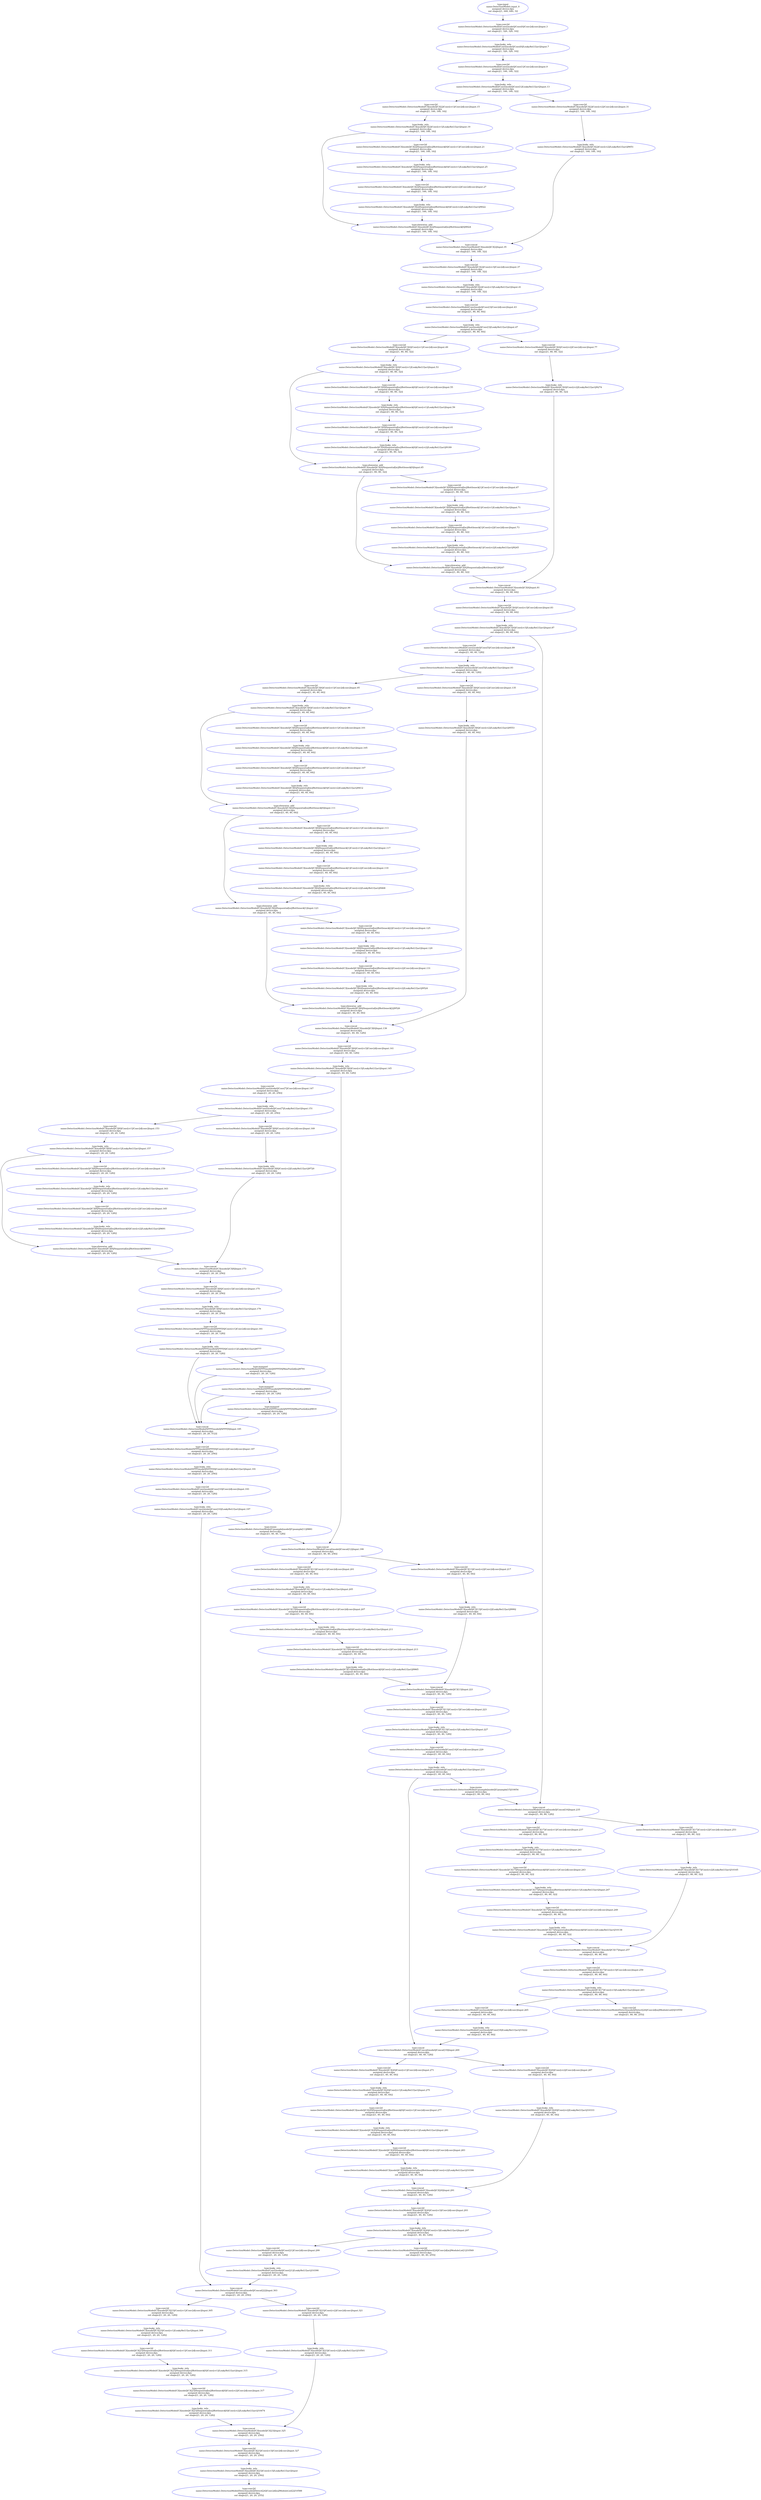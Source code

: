 digraph DetectionModel {
	input_0 [label="type:input
name:DetectionModel::input_0
assigned device:dpu
out shape:[(1, 640, 640, 3)]" color=blue]
	"DetectionModel/Conv[model]/Conv[0]/Conv2d[conv]/input.3" [label="type:conv2d
name:DetectionModel::DetectionModel/Conv[model]/Conv[0]/Conv2d[conv]/input.3
assigned device:dpu
out shape:[(1, 320, 320, 16)]" color=blue]
	"DetectionModel/Conv[model]/Conv[0]/LeakyReLU[act]/input.7" [label="type:leaky_relu
name:DetectionModel::DetectionModel/Conv[model]/Conv[0]/LeakyReLU[act]/input.7
assigned device:dpu
out shape:[(1, 320, 320, 16)]" color=blue]
	"DetectionModel/Conv[model]/Conv[1]/Conv2d[conv]/input.9" [label="type:conv2d
name:DetectionModel::DetectionModel/Conv[model]/Conv[1]/Conv2d[conv]/input.9
assigned device:dpu
out shape:[(1, 160, 160, 32)]" color=blue]
	"DetectionModel/Conv[model]/Conv[1]/LeakyReLU[act]/input.13" [label="type:leaky_relu
name:DetectionModel::DetectionModel/Conv[model]/Conv[1]/LeakyReLU[act]/input.13
assigned device:dpu
out shape:[(1, 160, 160, 32)]" color=blue]
	"DetectionModel/C3[model]/C3[2]/Conv[cv1]/Conv2d[conv]/input.15" [label="type:conv2d
name:DetectionModel::DetectionModel/C3[model]/C3[2]/Conv[cv1]/Conv2d[conv]/input.15
assigned device:dpu
out shape:[(1, 160, 160, 16)]" color=blue]
	"DetectionModel/C3[model]/C3[2]/Conv[cv1]/LeakyReLU[act]/input.19" [label="type:leaky_relu
name:DetectionModel::DetectionModel/C3[model]/C3[2]/Conv[cv1]/LeakyReLU[act]/input.19
assigned device:dpu
out shape:[(1, 160, 160, 16)]" color=blue]
	"DetectionModel/C3[model]/C3[2]/Sequential[m]/Bottleneck[0]/Conv[cv1]/Conv2d[conv]/input.21" [label="type:conv2d
name:DetectionModel::DetectionModel/C3[model]/C3[2]/Sequential[m]/Bottleneck[0]/Conv[cv1]/Conv2d[conv]/input.21
assigned device:dpu
out shape:[(1, 160, 160, 16)]" color=blue]
	"DetectionModel/C3[model]/C3[2]/Sequential[m]/Bottleneck[0]/Conv[cv1]/LeakyReLU[act]/input.25" [label="type:leaky_relu
name:DetectionModel::DetectionModel/C3[model]/C3[2]/Sequential[m]/Bottleneck[0]/Conv[cv1]/LeakyReLU[act]/input.25
assigned device:dpu
out shape:[(1, 160, 160, 16)]" color=blue]
	"DetectionModel/C3[model]/C3[2]/Sequential[m]/Bottleneck[0]/Conv[cv2]/Conv2d[conv]/input.27" [label="type:conv2d
name:DetectionModel::DetectionModel/C3[model]/C3[2]/Sequential[m]/Bottleneck[0]/Conv[cv2]/Conv2d[conv]/input.27
assigned device:dpu
out shape:[(1, 160, 160, 16)]" color=blue]
	"DetectionModel/C3[model]/C3[2]/Sequential[m]/Bottleneck[0]/Conv[cv2]/LeakyReLU[act]/9022" [label="type:leaky_relu
name:DetectionModel::DetectionModel/C3[model]/C3[2]/Sequential[m]/Bottleneck[0]/Conv[cv2]/LeakyReLU[act]/9022
assigned device:dpu
out shape:[(1, 160, 160, 16)]" color=blue]
	"DetectionModel/C3[model]/C3[2]/Sequential[m]/Bottleneck[0]/9024" [label="type:elemwise_add
name:DetectionModel::DetectionModel/C3[model]/C3[2]/Sequential[m]/Bottleneck[0]/9024
assigned device:dpu
out shape:[(1, 160, 160, 16)]" color=blue]
	"DetectionModel/C3[model]/C3[2]/Conv[cv2]/Conv2d[conv]/input.31" [label="type:conv2d
name:DetectionModel::DetectionModel/C3[model]/C3[2]/Conv[cv2]/Conv2d[conv]/input.31
assigned device:dpu
out shape:[(1, 160, 160, 16)]" color=blue]
	"DetectionModel/C3[model]/C3[2]/Conv[cv2]/LeakyReLU[act]/9051" [label="type:leaky_relu
name:DetectionModel::DetectionModel/C3[model]/C3[2]/Conv[cv2]/LeakyReLU[act]/9051
assigned device:dpu
out shape:[(1, 160, 160, 16)]" color=blue]
	"DetectionModel/C3[model]/C3[2]/input.35" [label="type:concat
name:DetectionModel::DetectionModel/C3[model]/C3[2]/input.35
assigned device:dpu
out shape:[(1, 160, 160, 32)]" color=blue]
	"DetectionModel/C3[model]/C3[2]/Conv[cv3]/Conv2d[conv]/input.37" [label="type:conv2d
name:DetectionModel::DetectionModel/C3[model]/C3[2]/Conv[cv3]/Conv2d[conv]/input.37
assigned device:dpu
out shape:[(1, 160, 160, 32)]" color=blue]
	"DetectionModel/C3[model]/C3[2]/Conv[cv3]/LeakyReLU[act]/input.41" [label="type:leaky_relu
name:DetectionModel::DetectionModel/C3[model]/C3[2]/Conv[cv3]/LeakyReLU[act]/input.41
assigned device:dpu
out shape:[(1, 160, 160, 32)]" color=blue]
	"DetectionModel/Conv[model]/Conv[3]/Conv2d[conv]/input.43" [label="type:conv2d
name:DetectionModel::DetectionModel/Conv[model]/Conv[3]/Conv2d[conv]/input.43
assigned device:dpu
out shape:[(1, 80, 80, 64)]" color=blue]
	"DetectionModel/Conv[model]/Conv[3]/LeakyReLU[act]/input.47" [label="type:leaky_relu
name:DetectionModel::DetectionModel/Conv[model]/Conv[3]/LeakyReLU[act]/input.47
assigned device:dpu
out shape:[(1, 80, 80, 64)]" color=blue]
	"DetectionModel/C3[model]/C3[4]/Conv[cv1]/Conv2d[conv]/input.49" [label="type:conv2d
name:DetectionModel::DetectionModel/C3[model]/C3[4]/Conv[cv1]/Conv2d[conv]/input.49
assigned device:dpu
out shape:[(1, 80, 80, 32)]" color=blue]
	"DetectionModel/C3[model]/C3[4]/Conv[cv1]/LeakyReLU[act]/input.53" [label="type:leaky_relu
name:DetectionModel::DetectionModel/C3[model]/C3[4]/Conv[cv1]/LeakyReLU[act]/input.53
assigned device:dpu
out shape:[(1, 80, 80, 32)]" color=blue]
	"DetectionModel/C3[model]/C3[4]/Sequential[m]/Bottleneck[0]/Conv[cv1]/Conv2d[conv]/input.55" [label="type:conv2d
name:DetectionModel::DetectionModel/C3[model]/C3[4]/Sequential[m]/Bottleneck[0]/Conv[cv1]/Conv2d[conv]/input.55
assigned device:dpu
out shape:[(1, 80, 80, 32)]" color=blue]
	"DetectionModel/C3[model]/C3[4]/Sequential[m]/Bottleneck[0]/Conv[cv1]/LeakyReLU[act]/input.59" [label="type:leaky_relu
name:DetectionModel::DetectionModel/C3[model]/C3[4]/Sequential[m]/Bottleneck[0]/Conv[cv1]/LeakyReLU[act]/input.59
assigned device:dpu
out shape:[(1, 80, 80, 32)]" color=blue]
	"DetectionModel/C3[model]/C3[4]/Sequential[m]/Bottleneck[0]/Conv[cv2]/Conv2d[conv]/input.61" [label="type:conv2d
name:DetectionModel::DetectionModel/C3[model]/C3[4]/Sequential[m]/Bottleneck[0]/Conv[cv2]/Conv2d[conv]/input.61
assigned device:dpu
out shape:[(1, 80, 80, 32)]" color=blue]
	"DetectionModel/C3[model]/C3[4]/Sequential[m]/Bottleneck[0]/Conv[cv2]/LeakyReLU[act]/9189" [label="type:leaky_relu
name:DetectionModel::DetectionModel/C3[model]/C3[4]/Sequential[m]/Bottleneck[0]/Conv[cv2]/LeakyReLU[act]/9189
assigned device:dpu
out shape:[(1, 80, 80, 32)]" color=blue]
	"DetectionModel/C3[model]/C3[4]/Sequential[m]/Bottleneck[0]/input.65" [label="type:elemwise_add
name:DetectionModel::DetectionModel/C3[model]/C3[4]/Sequential[m]/Bottleneck[0]/input.65
assigned device:dpu
out shape:[(1, 80, 80, 32)]" color=blue]
	"DetectionModel/C3[model]/C3[4]/Sequential[m]/Bottleneck[1]/Conv[cv1]/Conv2d[conv]/input.67" [label="type:conv2d
name:DetectionModel::DetectionModel/C3[model]/C3[4]/Sequential[m]/Bottleneck[1]/Conv[cv1]/Conv2d[conv]/input.67
assigned device:dpu
out shape:[(1, 80, 80, 32)]" color=blue]
	"DetectionModel/C3[model]/C3[4]/Sequential[m]/Bottleneck[1]/Conv[cv1]/LeakyReLU[act]/input.71" [label="type:leaky_relu
name:DetectionModel::DetectionModel/C3[model]/C3[4]/Sequential[m]/Bottleneck[1]/Conv[cv1]/LeakyReLU[act]/input.71
assigned device:dpu
out shape:[(1, 80, 80, 32)]" color=blue]
	"DetectionModel/C3[model]/C3[4]/Sequential[m]/Bottleneck[1]/Conv[cv2]/Conv2d[conv]/input.73" [label="type:conv2d
name:DetectionModel::DetectionModel/C3[model]/C3[4]/Sequential[m]/Bottleneck[1]/Conv[cv2]/Conv2d[conv]/input.73
assigned device:dpu
out shape:[(1, 80, 80, 32)]" color=blue]
	"DetectionModel/C3[model]/C3[4]/Sequential[m]/Bottleneck[1]/Conv[cv2]/LeakyReLU[act]/9245" [label="type:leaky_relu
name:DetectionModel::DetectionModel/C3[model]/C3[4]/Sequential[m]/Bottleneck[1]/Conv[cv2]/LeakyReLU[act]/9245
assigned device:dpu
out shape:[(1, 80, 80, 32)]" color=blue]
	"DetectionModel/C3[model]/C3[4]/Sequential[m]/Bottleneck[1]/9247" [label="type:elemwise_add
name:DetectionModel::DetectionModel/C3[model]/C3[4]/Sequential[m]/Bottleneck[1]/9247
assigned device:dpu
out shape:[(1, 80, 80, 32)]" color=blue]
	"DetectionModel/C3[model]/C3[4]/Conv[cv2]/Conv2d[conv]/input.77" [label="type:conv2d
name:DetectionModel::DetectionModel/C3[model]/C3[4]/Conv[cv2]/Conv2d[conv]/input.77
assigned device:dpu
out shape:[(1, 80, 80, 32)]" color=blue]
	"DetectionModel/C3[model]/C3[4]/Conv[cv2]/LeakyReLU[act]/9274" [label="type:leaky_relu
name:DetectionModel::DetectionModel/C3[model]/C3[4]/Conv[cv2]/LeakyReLU[act]/9274
assigned device:dpu
out shape:[(1, 80, 80, 32)]" color=blue]
	"DetectionModel/C3[model]/C3[4]/input.81" [label="type:concat
name:DetectionModel::DetectionModel/C3[model]/C3[4]/input.81
assigned device:dpu
out shape:[(1, 80, 80, 64)]" color=blue]
	"DetectionModel/C3[model]/C3[4]/Conv[cv3]/Conv2d[conv]/input.83" [label="type:conv2d
name:DetectionModel::DetectionModel/C3[model]/C3[4]/Conv[cv3]/Conv2d[conv]/input.83
assigned device:dpu
out shape:[(1, 80, 80, 64)]" color=blue]
	"DetectionModel/C3[model]/C3[4]/Conv[cv3]/LeakyReLU[act]/input.87" [label="type:leaky_relu
name:DetectionModel::DetectionModel/C3[model]/C3[4]/Conv[cv3]/LeakyReLU[act]/input.87
assigned device:dpu
out shape:[(1, 80, 80, 64)]" color=blue]
	"DetectionModel/Conv[model]/Conv[5]/Conv2d[conv]/input.89" [label="type:conv2d
name:DetectionModel::DetectionModel/Conv[model]/Conv[5]/Conv2d[conv]/input.89
assigned device:dpu
out shape:[(1, 40, 40, 128)]" color=blue]
	"DetectionModel/Conv[model]/Conv[5]/LeakyReLU[act]/input.93" [label="type:leaky_relu
name:DetectionModel::DetectionModel/Conv[model]/Conv[5]/LeakyReLU[act]/input.93
assigned device:dpu
out shape:[(1, 40, 40, 128)]" color=blue]
	"DetectionModel/C3[model]/C3[6]/Conv[cv1]/Conv2d[conv]/input.95" [label="type:conv2d
name:DetectionModel::DetectionModel/C3[model]/C3[6]/Conv[cv1]/Conv2d[conv]/input.95
assigned device:dpu
out shape:[(1, 40, 40, 64)]" color=blue]
	"DetectionModel/C3[model]/C3[6]/Conv[cv1]/LeakyReLU[act]/input.99" [label="type:leaky_relu
name:DetectionModel::DetectionModel/C3[model]/C3[6]/Conv[cv1]/LeakyReLU[act]/input.99
assigned device:dpu
out shape:[(1, 40, 40, 64)]" color=blue]
	"DetectionModel/C3[model]/C3[6]/Sequential[m]/Bottleneck[0]/Conv[cv1]/Conv2d[conv]/input.101" [label="type:conv2d
name:DetectionModel::DetectionModel/C3[model]/C3[6]/Sequential[m]/Bottleneck[0]/Conv[cv1]/Conv2d[conv]/input.101
assigned device:dpu
out shape:[(1, 40, 40, 64)]" color=blue]
	"DetectionModel/C3[model]/C3[6]/Sequential[m]/Bottleneck[0]/Conv[cv1]/LeakyReLU[act]/input.105" [label="type:leaky_relu
name:DetectionModel::DetectionModel/C3[model]/C3[6]/Sequential[m]/Bottleneck[0]/Conv[cv1]/LeakyReLU[act]/input.105
assigned device:dpu
out shape:[(1, 40, 40, 64)]" color=blue]
	"DetectionModel/C3[model]/C3[6]/Sequential[m]/Bottleneck[0]/Conv[cv2]/Conv2d[conv]/input.107" [label="type:conv2d
name:DetectionModel::DetectionModel/C3[model]/C3[6]/Sequential[m]/Bottleneck[0]/Conv[cv2]/Conv2d[conv]/input.107
assigned device:dpu
out shape:[(1, 40, 40, 64)]" color=blue]
	"DetectionModel/C3[model]/C3[6]/Sequential[m]/Bottleneck[0]/Conv[cv2]/LeakyReLU[act]/9412" [label="type:leaky_relu
name:DetectionModel::DetectionModel/C3[model]/C3[6]/Sequential[m]/Bottleneck[0]/Conv[cv2]/LeakyReLU[act]/9412
assigned device:dpu
out shape:[(1, 40, 40, 64)]" color=blue]
	"DetectionModel/C3[model]/C3[6]/Sequential[m]/Bottleneck[0]/input.111" [label="type:elemwise_add
name:DetectionModel::DetectionModel/C3[model]/C3[6]/Sequential[m]/Bottleneck[0]/input.111
assigned device:dpu
out shape:[(1, 40, 40, 64)]" color=blue]
	"DetectionModel/C3[model]/C3[6]/Sequential[m]/Bottleneck[1]/Conv[cv1]/Conv2d[conv]/input.113" [label="type:conv2d
name:DetectionModel::DetectionModel/C3[model]/C3[6]/Sequential[m]/Bottleneck[1]/Conv[cv1]/Conv2d[conv]/input.113
assigned device:dpu
out shape:[(1, 40, 40, 64)]" color=blue]
	"DetectionModel/C3[model]/C3[6]/Sequential[m]/Bottleneck[1]/Conv[cv1]/LeakyReLU[act]/input.117" [label="type:leaky_relu
name:DetectionModel::DetectionModel/C3[model]/C3[6]/Sequential[m]/Bottleneck[1]/Conv[cv1]/LeakyReLU[act]/input.117
assigned device:dpu
out shape:[(1, 40, 40, 64)]" color=blue]
	"DetectionModel/C3[model]/C3[6]/Sequential[m]/Bottleneck[1]/Conv[cv2]/Conv2d[conv]/input.119" [label="type:conv2d
name:DetectionModel::DetectionModel/C3[model]/C3[6]/Sequential[m]/Bottleneck[1]/Conv[cv2]/Conv2d[conv]/input.119
assigned device:dpu
out shape:[(1, 40, 40, 64)]" color=blue]
	"DetectionModel/C3[model]/C3[6]/Sequential[m]/Bottleneck[1]/Conv[cv2]/LeakyReLU[act]/9468" [label="type:leaky_relu
name:DetectionModel::DetectionModel/C3[model]/C3[6]/Sequential[m]/Bottleneck[1]/Conv[cv2]/LeakyReLU[act]/9468
assigned device:dpu
out shape:[(1, 40, 40, 64)]" color=blue]
	"DetectionModel/C3[model]/C3[6]/Sequential[m]/Bottleneck[1]/input.123" [label="type:elemwise_add
name:DetectionModel::DetectionModel/C3[model]/C3[6]/Sequential[m]/Bottleneck[1]/input.123
assigned device:dpu
out shape:[(1, 40, 40, 64)]" color=blue]
	"DetectionModel/C3[model]/C3[6]/Sequential[m]/Bottleneck[2]/Conv[cv1]/Conv2d[conv]/input.125" [label="type:conv2d
name:DetectionModel::DetectionModel/C3[model]/C3[6]/Sequential[m]/Bottleneck[2]/Conv[cv1]/Conv2d[conv]/input.125
assigned device:dpu
out shape:[(1, 40, 40, 64)]" color=blue]
	"DetectionModel/C3[model]/C3[6]/Sequential[m]/Bottleneck[2]/Conv[cv1]/LeakyReLU[act]/input.129" [label="type:leaky_relu
name:DetectionModel::DetectionModel/C3[model]/C3[6]/Sequential[m]/Bottleneck[2]/Conv[cv1]/LeakyReLU[act]/input.129
assigned device:dpu
out shape:[(1, 40, 40, 64)]" color=blue]
	"DetectionModel/C3[model]/C3[6]/Sequential[m]/Bottleneck[2]/Conv[cv2]/Conv2d[conv]/input.131" [label="type:conv2d
name:DetectionModel::DetectionModel/C3[model]/C3[6]/Sequential[m]/Bottleneck[2]/Conv[cv2]/Conv2d[conv]/input.131
assigned device:dpu
out shape:[(1, 40, 40, 64)]" color=blue]
	"DetectionModel/C3[model]/C3[6]/Sequential[m]/Bottleneck[2]/Conv[cv2]/LeakyReLU[act]/9524" [label="type:leaky_relu
name:DetectionModel::DetectionModel/C3[model]/C3[6]/Sequential[m]/Bottleneck[2]/Conv[cv2]/LeakyReLU[act]/9524
assigned device:dpu
out shape:[(1, 40, 40, 64)]" color=blue]
	"DetectionModel/C3[model]/C3[6]/Sequential[m]/Bottleneck[2]/9526" [label="type:elemwise_add
name:DetectionModel::DetectionModel/C3[model]/C3[6]/Sequential[m]/Bottleneck[2]/9526
assigned device:dpu
out shape:[(1, 40, 40, 64)]" color=blue]
	"DetectionModel/C3[model]/C3[6]/Conv[cv2]/Conv2d[conv]/input.135" [label="type:conv2d
name:DetectionModel::DetectionModel/C3[model]/C3[6]/Conv[cv2]/Conv2d[conv]/input.135
assigned device:dpu
out shape:[(1, 40, 40, 64)]" color=blue]
	"DetectionModel/C3[model]/C3[6]/Conv[cv2]/LeakyReLU[act]/9553" [label="type:leaky_relu
name:DetectionModel::DetectionModel/C3[model]/C3[6]/Conv[cv2]/LeakyReLU[act]/9553
assigned device:dpu
out shape:[(1, 40, 40, 64)]" color=blue]
	"DetectionModel/C3[model]/C3[6]/input.139" [label="type:concat
name:DetectionModel::DetectionModel/C3[model]/C3[6]/input.139
assigned device:dpu
out shape:[(1, 40, 40, 128)]" color=blue]
	"DetectionModel/C3[model]/C3[6]/Conv[cv3]/Conv2d[conv]/input.141" [label="type:conv2d
name:DetectionModel::DetectionModel/C3[model]/C3[6]/Conv[cv3]/Conv2d[conv]/input.141
assigned device:dpu
out shape:[(1, 40, 40, 128)]" color=blue]
	"DetectionModel/C3[model]/C3[6]/Conv[cv3]/LeakyReLU[act]/input.145" [label="type:leaky_relu
name:DetectionModel::DetectionModel/C3[model]/C3[6]/Conv[cv3]/LeakyReLU[act]/input.145
assigned device:dpu
out shape:[(1, 40, 40, 128)]" color=blue]
	"DetectionModel/Conv[model]/Conv[7]/Conv2d[conv]/input.147" [label="type:conv2d
name:DetectionModel::DetectionModel/Conv[model]/Conv[7]/Conv2d[conv]/input.147
assigned device:dpu
out shape:[(1, 20, 20, 256)]" color=blue]
	"DetectionModel/Conv[model]/Conv[7]/LeakyReLU[act]/input.151" [label="type:leaky_relu
name:DetectionModel::DetectionModel/Conv[model]/Conv[7]/LeakyReLU[act]/input.151
assigned device:dpu
out shape:[(1, 20, 20, 256)]" color=blue]
	"DetectionModel/C3[model]/C3[8]/Conv[cv1]/Conv2d[conv]/input.153" [label="type:conv2d
name:DetectionModel::DetectionModel/C3[model]/C3[8]/Conv[cv1]/Conv2d[conv]/input.153
assigned device:dpu
out shape:[(1, 20, 20, 128)]" color=blue]
	"DetectionModel/C3[model]/C3[8]/Conv[cv1]/LeakyReLU[act]/input.157" [label="type:leaky_relu
name:DetectionModel::DetectionModel/C3[model]/C3[8]/Conv[cv1]/LeakyReLU[act]/input.157
assigned device:dpu
out shape:[(1, 20, 20, 128)]" color=blue]
	"DetectionModel/C3[model]/C3[8]/Sequential[m]/Bottleneck[0]/Conv[cv1]/Conv2d[conv]/input.159" [label="type:conv2d
name:DetectionModel::DetectionModel/C3[model]/C3[8]/Sequential[m]/Bottleneck[0]/Conv[cv1]/Conv2d[conv]/input.159
assigned device:dpu
out shape:[(1, 20, 20, 128)]" color=blue]
	"DetectionModel/C3[model]/C3[8]/Sequential[m]/Bottleneck[0]/Conv[cv1]/LeakyReLU[act]/input.163" [label="type:leaky_relu
name:DetectionModel::DetectionModel/C3[model]/C3[8]/Sequential[m]/Bottleneck[0]/Conv[cv1]/LeakyReLU[act]/input.163
assigned device:dpu
out shape:[(1, 20, 20, 128)]" color=blue]
	"DetectionModel/C3[model]/C3[8]/Sequential[m]/Bottleneck[0]/Conv[cv2]/Conv2d[conv]/input.165" [label="type:conv2d
name:DetectionModel::DetectionModel/C3[model]/C3[8]/Sequential[m]/Bottleneck[0]/Conv[cv2]/Conv2d[conv]/input.165
assigned device:dpu
out shape:[(1, 20, 20, 128)]" color=blue]
	"DetectionModel/C3[model]/C3[8]/Sequential[m]/Bottleneck[0]/Conv[cv2]/LeakyReLU[act]/9691" [label="type:leaky_relu
name:DetectionModel::DetectionModel/C3[model]/C3[8]/Sequential[m]/Bottleneck[0]/Conv[cv2]/LeakyReLU[act]/9691
assigned device:dpu
out shape:[(1, 20, 20, 128)]" color=blue]
	"DetectionModel/C3[model]/C3[8]/Sequential[m]/Bottleneck[0]/9693" [label="type:elemwise_add
name:DetectionModel::DetectionModel/C3[model]/C3[8]/Sequential[m]/Bottleneck[0]/9693
assigned device:dpu
out shape:[(1, 20, 20, 128)]" color=blue]
	"DetectionModel/C3[model]/C3[8]/Conv[cv2]/Conv2d[conv]/input.169" [label="type:conv2d
name:DetectionModel::DetectionModel/C3[model]/C3[8]/Conv[cv2]/Conv2d[conv]/input.169
assigned device:dpu
out shape:[(1, 20, 20, 128)]" color=blue]
	"DetectionModel/C3[model]/C3[8]/Conv[cv2]/LeakyReLU[act]/9720" [label="type:leaky_relu
name:DetectionModel::DetectionModel/C3[model]/C3[8]/Conv[cv2]/LeakyReLU[act]/9720
assigned device:dpu
out shape:[(1, 20, 20, 128)]" color=blue]
	"DetectionModel/C3[model]/C3[8]/input.173" [label="type:concat
name:DetectionModel::DetectionModel/C3[model]/C3[8]/input.173
assigned device:dpu
out shape:[(1, 20, 20, 256)]" color=blue]
	"DetectionModel/C3[model]/C3[8]/Conv[cv3]/Conv2d[conv]/input.175" [label="type:conv2d
name:DetectionModel::DetectionModel/C3[model]/C3[8]/Conv[cv3]/Conv2d[conv]/input.175
assigned device:dpu
out shape:[(1, 20, 20, 256)]" color=blue]
	"DetectionModel/C3[model]/C3[8]/Conv[cv3]/LeakyReLU[act]/input.179" [label="type:leaky_relu
name:DetectionModel::DetectionModel/C3[model]/C3[8]/Conv[cv3]/LeakyReLU[act]/input.179
assigned device:dpu
out shape:[(1, 20, 20, 256)]" color=blue]
	"DetectionModel/SPPF[model]/SPPF[9]/Conv[cv1]/Conv2d[conv]/input.181" [label="type:conv2d
name:DetectionModel::DetectionModel/SPPF[model]/SPPF[9]/Conv[cv1]/Conv2d[conv]/input.181
assigned device:dpu
out shape:[(1, 20, 20, 128)]" color=blue]
	"DetectionModel/SPPF[model]/SPPF[9]/Conv[cv1]/LeakyReLU[act]/9777" [label="type:leaky_relu
name:DetectionModel::DetectionModel/SPPF[model]/SPPF[9]/Conv[cv1]/LeakyReLU[act]/9777
assigned device:dpu
out shape:[(1, 20, 20, 128)]" color=blue]
	"DetectionModel/SPPF[model]/SPPF[9]/MaxPool2d[m]/9791" [label="type:maxpool
name:DetectionModel::DetectionModel/SPPF[model]/SPPF[9]/MaxPool2d[m]/9791
assigned device:dpu
out shape:[(1, 20, 20, 128)]" color=blue]
	"DetectionModel/SPPF[model]/SPPF[9]/MaxPool2d[m]/9805" [label="type:maxpool
name:DetectionModel::DetectionModel/SPPF[model]/SPPF[9]/MaxPool2d[m]/9805
assigned device:dpu
out shape:[(1, 20, 20, 128)]" color=blue]
	"DetectionModel/SPPF[model]/SPPF[9]/MaxPool2d[m]/9819" [label="type:maxpool
name:DetectionModel::DetectionModel/SPPF[model]/SPPF[9]/MaxPool2d[m]/9819
assigned device:dpu
out shape:[(1, 20, 20, 128)]" color=blue]
	"DetectionModel/SPPF[model]/SPPF[9]/input.185" [label="type:concat
name:DetectionModel::DetectionModel/SPPF[model]/SPPF[9]/input.185
assigned device:dpu
out shape:[(1, 20, 20, 512)]" color=blue]
	"DetectionModel/SPPF[model]/SPPF[9]/Conv[cv2]/Conv2d[conv]/input.187" [label="type:conv2d
name:DetectionModel::DetectionModel/SPPF[model]/SPPF[9]/Conv[cv2]/Conv2d[conv]/input.187
assigned device:dpu
out shape:[(1, 20, 20, 256)]" color=blue]
	"DetectionModel/SPPF[model]/SPPF[9]/Conv[cv2]/LeakyReLU[act]/input.191" [label="type:leaky_relu
name:DetectionModel::DetectionModel/SPPF[model]/SPPF[9]/Conv[cv2]/LeakyReLU[act]/input.191
assigned device:dpu
out shape:[(1, 20, 20, 256)]" color=blue]
	"DetectionModel/Conv[model]/Conv[10]/Conv2d[conv]/input.193" [label="type:conv2d
name:DetectionModel::DetectionModel/Conv[model]/Conv[10]/Conv2d[conv]/input.193
assigned device:dpu
out shape:[(1, 20, 20, 128)]" color=blue]
	"DetectionModel/Conv[model]/Conv[10]/LeakyReLU[act]/input.197" [label="type:leaky_relu
name:DetectionModel::DetectionModel/Conv[model]/Conv[10]/LeakyReLU[act]/input.197
assigned device:dpu
out shape:[(1, 20, 20, 128)]" color=blue]
	"DetectionModel/Upsample[model]/Upsample[11]/9881" [label="type:resize
name:DetectionModel::DetectionModel/Upsample[model]/Upsample[11]/9881
assigned device:dpu
out shape:[(1, 40, 40, 128)]" color=blue]
	"DetectionModel/Concat[model]/Concat[12]/input.199" [label="type:concat
name:DetectionModel::DetectionModel/Concat[model]/Concat[12]/input.199
assigned device:dpu
out shape:[(1, 40, 40, 256)]" color=blue]
	"DetectionModel/C3[model]/C3[13]/Conv[cv1]/Conv2d[conv]/input.201" [label="type:conv2d
name:DetectionModel::DetectionModel/C3[model]/C3[13]/Conv[cv1]/Conv2d[conv]/input.201
assigned device:dpu
out shape:[(1, 40, 40, 64)]" color=blue]
	"DetectionModel/C3[model]/C3[13]/Conv[cv1]/LeakyReLU[act]/input.205" [label="type:leaky_relu
name:DetectionModel::DetectionModel/C3[model]/C3[13]/Conv[cv1]/LeakyReLU[act]/input.205
assigned device:dpu
out shape:[(1, 40, 40, 64)]" color=blue]
	"DetectionModel/C3[model]/C3[13]/Sequential[m]/Bottleneck[0]/Conv[cv1]/Conv2d[conv]/input.207" [label="type:conv2d
name:DetectionModel::DetectionModel/C3[model]/C3[13]/Sequential[m]/Bottleneck[0]/Conv[cv1]/Conv2d[conv]/input.207
assigned device:dpu
out shape:[(1, 40, 40, 64)]" color=blue]
	"DetectionModel/C3[model]/C3[13]/Sequential[m]/Bottleneck[0]/Conv[cv1]/LeakyReLU[act]/input.211" [label="type:leaky_relu
name:DetectionModel::DetectionModel/C3[model]/C3[13]/Sequential[m]/Bottleneck[0]/Conv[cv1]/LeakyReLU[act]/input.211
assigned device:dpu
out shape:[(1, 40, 40, 64)]" color=blue]
	"DetectionModel/C3[model]/C3[13]/Sequential[m]/Bottleneck[0]/Conv[cv2]/Conv2d[conv]/input.213" [label="type:conv2d
name:DetectionModel::DetectionModel/C3[model]/C3[13]/Sequential[m]/Bottleneck[0]/Conv[cv2]/Conv2d[conv]/input.213
assigned device:dpu
out shape:[(1, 40, 40, 64)]" color=blue]
	"DetectionModel/C3[model]/C3[13]/Sequential[m]/Bottleneck[0]/Conv[cv2]/LeakyReLU[act]/9965" [label="type:leaky_relu
name:DetectionModel::DetectionModel/C3[model]/C3[13]/Sequential[m]/Bottleneck[0]/Conv[cv2]/LeakyReLU[act]/9965
assigned device:dpu
out shape:[(1, 40, 40, 64)]" color=blue]
	"DetectionModel/C3[model]/C3[13]/Conv[cv2]/Conv2d[conv]/input.217" [label="type:conv2d
name:DetectionModel::DetectionModel/C3[model]/C3[13]/Conv[cv2]/Conv2d[conv]/input.217
assigned device:dpu
out shape:[(1, 40, 40, 64)]" color=blue]
	"DetectionModel/C3[model]/C3[13]/Conv[cv2]/LeakyReLU[act]/9992" [label="type:leaky_relu
name:DetectionModel::DetectionModel/C3[model]/C3[13]/Conv[cv2]/LeakyReLU[act]/9992
assigned device:dpu
out shape:[(1, 40, 40, 64)]" color=blue]
	"DetectionModel/C3[model]/C3[13]/input.221" [label="type:concat
name:DetectionModel::DetectionModel/C3[model]/C3[13]/input.221
assigned device:dpu
out shape:[(1, 40, 40, 128)]" color=blue]
	"DetectionModel/C3[model]/C3[13]/Conv[cv3]/Conv2d[conv]/input.223" [label="type:conv2d
name:DetectionModel::DetectionModel/C3[model]/C3[13]/Conv[cv3]/Conv2d[conv]/input.223
assigned device:dpu
out shape:[(1, 40, 40, 128)]" color=blue]
	"DetectionModel/C3[model]/C3[13]/Conv[cv3]/LeakyReLU[act]/input.227" [label="type:leaky_relu
name:DetectionModel::DetectionModel/C3[model]/C3[13]/Conv[cv3]/LeakyReLU[act]/input.227
assigned device:dpu
out shape:[(1, 40, 40, 128)]" color=blue]
	"DetectionModel/Conv[model]/Conv[14]/Conv2d[conv]/input.229" [label="type:conv2d
name:DetectionModel::DetectionModel/Conv[model]/Conv[14]/Conv2d[conv]/input.229
assigned device:dpu
out shape:[(1, 40, 40, 64)]" color=blue]
	"DetectionModel/Conv[model]/Conv[14]/LeakyReLU[act]/input.233" [label="type:leaky_relu
name:DetectionModel::DetectionModel/Conv[model]/Conv[14]/LeakyReLU[act]/input.233
assigned device:dpu
out shape:[(1, 40, 40, 64)]" color=blue]
	"DetectionModel/Upsample[model]/Upsample[15]/10054" [label="type:resize
name:DetectionModel::DetectionModel/Upsample[model]/Upsample[15]/10054
assigned device:dpu
out shape:[(1, 80, 80, 64)]" color=blue]
	"DetectionModel/Concat[model]/Concat[16]/input.235" [label="type:concat
name:DetectionModel::DetectionModel/Concat[model]/Concat[16]/input.235
assigned device:dpu
out shape:[(1, 80, 80, 128)]" color=blue]
	"DetectionModel/C3[model]/C3[17]/Conv[cv1]/Conv2d[conv]/input.237" [label="type:conv2d
name:DetectionModel::DetectionModel/C3[model]/C3[17]/Conv[cv1]/Conv2d[conv]/input.237
assigned device:dpu
out shape:[(1, 80, 80, 32)]" color=blue]
	"DetectionModel/C3[model]/C3[17]/Conv[cv1]/LeakyReLU[act]/input.241" [label="type:leaky_relu
name:DetectionModel::DetectionModel/C3[model]/C3[17]/Conv[cv1]/LeakyReLU[act]/input.241
assigned device:dpu
out shape:[(1, 80, 80, 32)]" color=blue]
	"DetectionModel/C3[model]/C3[17]/Sequential[m]/Bottleneck[0]/Conv[cv1]/Conv2d[conv]/input.243" [label="type:conv2d
name:DetectionModel::DetectionModel/C3[model]/C3[17]/Sequential[m]/Bottleneck[0]/Conv[cv1]/Conv2d[conv]/input.243
assigned device:dpu
out shape:[(1, 80, 80, 32)]" color=blue]
	"DetectionModel/C3[model]/C3[17]/Sequential[m]/Bottleneck[0]/Conv[cv1]/LeakyReLU[act]/input.247" [label="type:leaky_relu
name:DetectionModel::DetectionModel/C3[model]/C3[17]/Sequential[m]/Bottleneck[0]/Conv[cv1]/LeakyReLU[act]/input.247
assigned device:dpu
out shape:[(1, 80, 80, 32)]" color=blue]
	"DetectionModel/C3[model]/C3[17]/Sequential[m]/Bottleneck[0]/Conv[cv2]/Conv2d[conv]/input.249" [label="type:conv2d
name:DetectionModel::DetectionModel/C3[model]/C3[17]/Sequential[m]/Bottleneck[0]/Conv[cv2]/Conv2d[conv]/input.249
assigned device:dpu
out shape:[(1, 80, 80, 32)]" color=blue]
	"DetectionModel/C3[model]/C3[17]/Sequential[m]/Bottleneck[0]/Conv[cv2]/LeakyReLU[act]/10138" [label="type:leaky_relu
name:DetectionModel::DetectionModel/C3[model]/C3[17]/Sequential[m]/Bottleneck[0]/Conv[cv2]/LeakyReLU[act]/10138
assigned device:dpu
out shape:[(1, 80, 80, 32)]" color=blue]
	"DetectionModel/C3[model]/C3[17]/Conv[cv2]/Conv2d[conv]/input.253" [label="type:conv2d
name:DetectionModel::DetectionModel/C3[model]/C3[17]/Conv[cv2]/Conv2d[conv]/input.253
assigned device:dpu
out shape:[(1, 80, 80, 32)]" color=blue]
	"DetectionModel/C3[model]/C3[17]/Conv[cv2]/LeakyReLU[act]/10165" [label="type:leaky_relu
name:DetectionModel::DetectionModel/C3[model]/C3[17]/Conv[cv2]/LeakyReLU[act]/10165
assigned device:dpu
out shape:[(1, 80, 80, 32)]" color=blue]
	"DetectionModel/C3[model]/C3[17]/input.257" [label="type:concat
name:DetectionModel::DetectionModel/C3[model]/C3[17]/input.257
assigned device:dpu
out shape:[(1, 80, 80, 64)]" color=blue]
	"DetectionModel/C3[model]/C3[17]/Conv[cv3]/Conv2d[conv]/input.259" [label="type:conv2d
name:DetectionModel::DetectionModel/C3[model]/C3[17]/Conv[cv3]/Conv2d[conv]/input.259
assigned device:dpu
out shape:[(1, 80, 80, 64)]" color=blue]
	"DetectionModel/C3[model]/C3[17]/Conv[cv3]/LeakyReLU[act]/input.263" [label="type:leaky_relu
name:DetectionModel::DetectionModel/C3[model]/C3[17]/Conv[cv3]/LeakyReLU[act]/input.263
assigned device:dpu
out shape:[(1, 80, 80, 64)]" color=blue]
	"DetectionModel/Conv[model]/Conv[18]/Conv2d[conv]/input.265" [label="type:conv2d
name:DetectionModel::DetectionModel/Conv[model]/Conv[18]/Conv2d[conv]/input.265
assigned device:dpu
out shape:[(1, 40, 40, 64)]" color=blue]
	"DetectionModel/Conv[model]/Conv[18]/LeakyReLU[act]/10222" [label="type:leaky_relu
name:DetectionModel::DetectionModel/Conv[model]/Conv[18]/LeakyReLU[act]/10222
assigned device:dpu
out shape:[(1, 40, 40, 64)]" color=blue]
	"DetectionModel/Concat[model]/Concat[19]/input.269" [label="type:concat
name:DetectionModel::DetectionModel/Concat[model]/Concat[19]/input.269
assigned device:dpu
out shape:[(1, 40, 40, 128)]" color=blue]
	"DetectionModel/C3[model]/C3[20]/Conv[cv1]/Conv2d[conv]/input.271" [label="type:conv2d
name:DetectionModel::DetectionModel/C3[model]/C3[20]/Conv[cv1]/Conv2d[conv]/input.271
assigned device:dpu
out shape:[(1, 40, 40, 64)]" color=blue]
	"DetectionModel/C3[model]/C3[20]/Conv[cv1]/LeakyReLU[act]/input.275" [label="type:leaky_relu
name:DetectionModel::DetectionModel/C3[model]/C3[20]/Conv[cv1]/LeakyReLU[act]/input.275
assigned device:dpu
out shape:[(1, 40, 40, 64)]" color=blue]
	"DetectionModel/C3[model]/C3[20]/Sequential[m]/Bottleneck[0]/Conv[cv1]/Conv2d[conv]/input.277" [label="type:conv2d
name:DetectionModel::DetectionModel/C3[model]/C3[20]/Sequential[m]/Bottleneck[0]/Conv[cv1]/Conv2d[conv]/input.277
assigned device:dpu
out shape:[(1, 40, 40, 64)]" color=blue]
	"DetectionModel/C3[model]/C3[20]/Sequential[m]/Bottleneck[0]/Conv[cv1]/LeakyReLU[act]/input.281" [label="type:leaky_relu
name:DetectionModel::DetectionModel/C3[model]/C3[20]/Sequential[m]/Bottleneck[0]/Conv[cv1]/LeakyReLU[act]/input.281
assigned device:dpu
out shape:[(1, 40, 40, 64)]" color=blue]
	"DetectionModel/C3[model]/C3[20]/Sequential[m]/Bottleneck[0]/Conv[cv2]/Conv2d[conv]/input.283" [label="type:conv2d
name:DetectionModel::DetectionModel/C3[model]/C3[20]/Sequential[m]/Bottleneck[0]/Conv[cv2]/Conv2d[conv]/input.283
assigned device:dpu
out shape:[(1, 40, 40, 64)]" color=blue]
	"DetectionModel/C3[model]/C3[20]/Sequential[m]/Bottleneck[0]/Conv[cv2]/LeakyReLU[act]/10306" [label="type:leaky_relu
name:DetectionModel::DetectionModel/C3[model]/C3[20]/Sequential[m]/Bottleneck[0]/Conv[cv2]/LeakyReLU[act]/10306
assigned device:dpu
out shape:[(1, 40, 40, 64)]" color=blue]
	"DetectionModel/C3[model]/C3[20]/Conv[cv2]/Conv2d[conv]/input.287" [label="type:conv2d
name:DetectionModel::DetectionModel/C3[model]/C3[20]/Conv[cv2]/Conv2d[conv]/input.287
assigned device:dpu
out shape:[(1, 40, 40, 64)]" color=blue]
	"DetectionModel/C3[model]/C3[20]/Conv[cv2]/LeakyReLU[act]/10333" [label="type:leaky_relu
name:DetectionModel::DetectionModel/C3[model]/C3[20]/Conv[cv2]/LeakyReLU[act]/10333
assigned device:dpu
out shape:[(1, 40, 40, 64)]" color=blue]
	"DetectionModel/C3[model]/C3[20]/input.291" [label="type:concat
name:DetectionModel::DetectionModel/C3[model]/C3[20]/input.291
assigned device:dpu
out shape:[(1, 40, 40, 128)]" color=blue]
	"DetectionModel/C3[model]/C3[20]/Conv[cv3]/Conv2d[conv]/input.293" [label="type:conv2d
name:DetectionModel::DetectionModel/C3[model]/C3[20]/Conv[cv3]/Conv2d[conv]/input.293
assigned device:dpu
out shape:[(1, 40, 40, 128)]" color=blue]
	"DetectionModel/C3[model]/C3[20]/Conv[cv3]/LeakyReLU[act]/input.297" [label="type:leaky_relu
name:DetectionModel::DetectionModel/C3[model]/C3[20]/Conv[cv3]/LeakyReLU[act]/input.297
assigned device:dpu
out shape:[(1, 40, 40, 128)]" color=blue]
	"DetectionModel/Conv[model]/Conv[21]/Conv2d[conv]/input.299" [label="type:conv2d
name:DetectionModel::DetectionModel/Conv[model]/Conv[21]/Conv2d[conv]/input.299
assigned device:dpu
out shape:[(1, 20, 20, 128)]" color=blue]
	"DetectionModel/Conv[model]/Conv[21]/LeakyReLU[act]/10390" [label="type:leaky_relu
name:DetectionModel::DetectionModel/Conv[model]/Conv[21]/LeakyReLU[act]/10390
assigned device:dpu
out shape:[(1, 20, 20, 128)]" color=blue]
	"DetectionModel/Concat[model]/Concat[22]/input.303" [label="type:concat
name:DetectionModel::DetectionModel/Concat[model]/Concat[22]/input.303
assigned device:dpu
out shape:[(1, 20, 20, 256)]" color=blue]
	"DetectionModel/C3[model]/C3[23]/Conv[cv1]/Conv2d[conv]/input.305" [label="type:conv2d
name:DetectionModel::DetectionModel/C3[model]/C3[23]/Conv[cv1]/Conv2d[conv]/input.305
assigned device:dpu
out shape:[(1, 20, 20, 128)]" color=blue]
	"DetectionModel/C3[model]/C3[23]/Conv[cv1]/LeakyReLU[act]/input.309" [label="type:leaky_relu
name:DetectionModel::DetectionModel/C3[model]/C3[23]/Conv[cv1]/LeakyReLU[act]/input.309
assigned device:dpu
out shape:[(1, 20, 20, 128)]" color=blue]
	"DetectionModel/C3[model]/C3[23]/Sequential[m]/Bottleneck[0]/Conv[cv1]/Conv2d[conv]/input.311" [label="type:conv2d
name:DetectionModel::DetectionModel/C3[model]/C3[23]/Sequential[m]/Bottleneck[0]/Conv[cv1]/Conv2d[conv]/input.311
assigned device:dpu
out shape:[(1, 20, 20, 128)]" color=blue]
	"DetectionModel/C3[model]/C3[23]/Sequential[m]/Bottleneck[0]/Conv[cv1]/LeakyReLU[act]/input.315" [label="type:leaky_relu
name:DetectionModel::DetectionModel/C3[model]/C3[23]/Sequential[m]/Bottleneck[0]/Conv[cv1]/LeakyReLU[act]/input.315
assigned device:dpu
out shape:[(1, 20, 20, 128)]" color=blue]
	"DetectionModel/C3[model]/C3[23]/Sequential[m]/Bottleneck[0]/Conv[cv2]/Conv2d[conv]/input.317" [label="type:conv2d
name:DetectionModel::DetectionModel/C3[model]/C3[23]/Sequential[m]/Bottleneck[0]/Conv[cv2]/Conv2d[conv]/input.317
assigned device:dpu
out shape:[(1, 20, 20, 128)]" color=blue]
	"DetectionModel/C3[model]/C3[23]/Sequential[m]/Bottleneck[0]/Conv[cv2]/LeakyReLU[act]/10474" [label="type:leaky_relu
name:DetectionModel::DetectionModel/C3[model]/C3[23]/Sequential[m]/Bottleneck[0]/Conv[cv2]/LeakyReLU[act]/10474
assigned device:dpu
out shape:[(1, 20, 20, 128)]" color=blue]
	"DetectionModel/C3[model]/C3[23]/Conv[cv2]/Conv2d[conv]/input.321" [label="type:conv2d
name:DetectionModel::DetectionModel/C3[model]/C3[23]/Conv[cv2]/Conv2d[conv]/input.321
assigned device:dpu
out shape:[(1, 20, 20, 128)]" color=blue]
	"DetectionModel/C3[model]/C3[23]/Conv[cv2]/LeakyReLU[act]/10501" [label="type:leaky_relu
name:DetectionModel::DetectionModel/C3[model]/C3[23]/Conv[cv2]/LeakyReLU[act]/10501
assigned device:dpu
out shape:[(1, 20, 20, 128)]" color=blue]
	"DetectionModel/C3[model]/C3[23]/input.325" [label="type:concat
name:DetectionModel::DetectionModel/C3[model]/C3[23]/input.325
assigned device:dpu
out shape:[(1, 20, 20, 256)]" color=blue]
	"DetectionModel/C3[model]/C3[23]/Conv[cv3]/Conv2d[conv]/input.327" [label="type:conv2d
name:DetectionModel::DetectionModel/C3[model]/C3[23]/Conv[cv3]/Conv2d[conv]/input.327
assigned device:dpu
out shape:[(1, 20, 20, 256)]" color=blue]
	"DetectionModel/C3[model]/C3[23]/Conv[cv3]/LeakyReLU[act]/input" [label="type:leaky_relu
name:DetectionModel::DetectionModel/C3[model]/C3[23]/Conv[cv3]/LeakyReLU[act]/input
assigned device:dpu
out shape:[(1, 20, 20, 256)]" color=blue]
	"DetectionModel/Detect[model]/Detect[24]/Conv2d[m]/ModuleList[0]/10550" [label="type:conv2d
name:DetectionModel::DetectionModel/Detect[model]/Detect[24]/Conv2d[m]/ModuleList[0]/10550
assigned device:dpu
out shape:[(1, 80, 80, 255)]" color=blue]
	"DetectionModel/Detect[model]/Detect[24]/Conv2d[m]/ModuleList[1]/10569" [label="type:conv2d
name:DetectionModel::DetectionModel/Detect[model]/Detect[24]/Conv2d[m]/ModuleList[1]/10569
assigned device:dpu
out shape:[(1, 40, 40, 255)]" color=blue]
	"DetectionModel/Detect[model]/Detect[24]/Conv2d[m]/ModuleList[2]/10588" [label="type:conv2d
name:DetectionModel::DetectionModel/Detect[model]/Detect[24]/Conv2d[m]/ModuleList[2]/10588
assigned device:dpu
out shape:[(1, 20, 20, 255)]" color=blue]
	input_0 -> "DetectionModel/Conv[model]/Conv[0]/Conv2d[conv]/input.3"
	"DetectionModel/Conv[model]/Conv[0]/Conv2d[conv]/input.3" -> "DetectionModel/Conv[model]/Conv[0]/LeakyReLU[act]/input.7"
	"DetectionModel/Conv[model]/Conv[0]/LeakyReLU[act]/input.7" -> "DetectionModel/Conv[model]/Conv[1]/Conv2d[conv]/input.9"
	"DetectionModel/Conv[model]/Conv[1]/Conv2d[conv]/input.9" -> "DetectionModel/Conv[model]/Conv[1]/LeakyReLU[act]/input.13"
	"DetectionModel/Conv[model]/Conv[1]/LeakyReLU[act]/input.13" -> "DetectionModel/C3[model]/C3[2]/Conv[cv1]/Conv2d[conv]/input.15"
	"DetectionModel/Conv[model]/Conv[1]/LeakyReLU[act]/input.13" -> "DetectionModel/C3[model]/C3[2]/Conv[cv2]/Conv2d[conv]/input.31"
	"DetectionModel/C3[model]/C3[2]/Conv[cv1]/Conv2d[conv]/input.15" -> "DetectionModel/C3[model]/C3[2]/Conv[cv1]/LeakyReLU[act]/input.19"
	"DetectionModel/C3[model]/C3[2]/Conv[cv1]/LeakyReLU[act]/input.19" -> "DetectionModel/C3[model]/C3[2]/Sequential[m]/Bottleneck[0]/Conv[cv1]/Conv2d[conv]/input.21"
	"DetectionModel/C3[model]/C3[2]/Conv[cv1]/LeakyReLU[act]/input.19" -> "DetectionModel/C3[model]/C3[2]/Sequential[m]/Bottleneck[0]/9024"
	"DetectionModel/C3[model]/C3[2]/Sequential[m]/Bottleneck[0]/Conv[cv1]/Conv2d[conv]/input.21" -> "DetectionModel/C3[model]/C3[2]/Sequential[m]/Bottleneck[0]/Conv[cv1]/LeakyReLU[act]/input.25"
	"DetectionModel/C3[model]/C3[2]/Sequential[m]/Bottleneck[0]/Conv[cv1]/LeakyReLU[act]/input.25" -> "DetectionModel/C3[model]/C3[2]/Sequential[m]/Bottleneck[0]/Conv[cv2]/Conv2d[conv]/input.27"
	"DetectionModel/C3[model]/C3[2]/Sequential[m]/Bottleneck[0]/Conv[cv2]/Conv2d[conv]/input.27" -> "DetectionModel/C3[model]/C3[2]/Sequential[m]/Bottleneck[0]/Conv[cv2]/LeakyReLU[act]/9022"
	"DetectionModel/C3[model]/C3[2]/Sequential[m]/Bottleneck[0]/Conv[cv2]/LeakyReLU[act]/9022" -> "DetectionModel/C3[model]/C3[2]/Sequential[m]/Bottleneck[0]/9024"
	"DetectionModel/C3[model]/C3[2]/Sequential[m]/Bottleneck[0]/9024" -> "DetectionModel/C3[model]/C3[2]/input.35"
	"DetectionModel/C3[model]/C3[2]/Conv[cv2]/Conv2d[conv]/input.31" -> "DetectionModel/C3[model]/C3[2]/Conv[cv2]/LeakyReLU[act]/9051"
	"DetectionModel/C3[model]/C3[2]/Conv[cv2]/LeakyReLU[act]/9051" -> "DetectionModel/C3[model]/C3[2]/input.35"
	"DetectionModel/C3[model]/C3[2]/input.35" -> "DetectionModel/C3[model]/C3[2]/Conv[cv3]/Conv2d[conv]/input.37"
	"DetectionModel/C3[model]/C3[2]/Conv[cv3]/Conv2d[conv]/input.37" -> "DetectionModel/C3[model]/C3[2]/Conv[cv3]/LeakyReLU[act]/input.41"
	"DetectionModel/C3[model]/C3[2]/Conv[cv3]/LeakyReLU[act]/input.41" -> "DetectionModel/Conv[model]/Conv[3]/Conv2d[conv]/input.43"
	"DetectionModel/Conv[model]/Conv[3]/Conv2d[conv]/input.43" -> "DetectionModel/Conv[model]/Conv[3]/LeakyReLU[act]/input.47"
	"DetectionModel/Conv[model]/Conv[3]/LeakyReLU[act]/input.47" -> "DetectionModel/C3[model]/C3[4]/Conv[cv1]/Conv2d[conv]/input.49"
	"DetectionModel/Conv[model]/Conv[3]/LeakyReLU[act]/input.47" -> "DetectionModel/C3[model]/C3[4]/Conv[cv2]/Conv2d[conv]/input.77"
	"DetectionModel/C3[model]/C3[4]/Conv[cv1]/Conv2d[conv]/input.49" -> "DetectionModel/C3[model]/C3[4]/Conv[cv1]/LeakyReLU[act]/input.53"
	"DetectionModel/C3[model]/C3[4]/Conv[cv1]/LeakyReLU[act]/input.53" -> "DetectionModel/C3[model]/C3[4]/Sequential[m]/Bottleneck[0]/Conv[cv1]/Conv2d[conv]/input.55"
	"DetectionModel/C3[model]/C3[4]/Conv[cv1]/LeakyReLU[act]/input.53" -> "DetectionModel/C3[model]/C3[4]/Sequential[m]/Bottleneck[0]/input.65"
	"DetectionModel/C3[model]/C3[4]/Sequential[m]/Bottleneck[0]/Conv[cv1]/Conv2d[conv]/input.55" -> "DetectionModel/C3[model]/C3[4]/Sequential[m]/Bottleneck[0]/Conv[cv1]/LeakyReLU[act]/input.59"
	"DetectionModel/C3[model]/C3[4]/Sequential[m]/Bottleneck[0]/Conv[cv1]/LeakyReLU[act]/input.59" -> "DetectionModel/C3[model]/C3[4]/Sequential[m]/Bottleneck[0]/Conv[cv2]/Conv2d[conv]/input.61"
	"DetectionModel/C3[model]/C3[4]/Sequential[m]/Bottleneck[0]/Conv[cv2]/Conv2d[conv]/input.61" -> "DetectionModel/C3[model]/C3[4]/Sequential[m]/Bottleneck[0]/Conv[cv2]/LeakyReLU[act]/9189"
	"DetectionModel/C3[model]/C3[4]/Sequential[m]/Bottleneck[0]/Conv[cv2]/LeakyReLU[act]/9189" -> "DetectionModel/C3[model]/C3[4]/Sequential[m]/Bottleneck[0]/input.65"
	"DetectionModel/C3[model]/C3[4]/Sequential[m]/Bottleneck[0]/input.65" -> "DetectionModel/C3[model]/C3[4]/Sequential[m]/Bottleneck[1]/Conv[cv1]/Conv2d[conv]/input.67"
	"DetectionModel/C3[model]/C3[4]/Sequential[m]/Bottleneck[0]/input.65" -> "DetectionModel/C3[model]/C3[4]/Sequential[m]/Bottleneck[1]/9247"
	"DetectionModel/C3[model]/C3[4]/Sequential[m]/Bottleneck[1]/Conv[cv1]/Conv2d[conv]/input.67" -> "DetectionModel/C3[model]/C3[4]/Sequential[m]/Bottleneck[1]/Conv[cv1]/LeakyReLU[act]/input.71"
	"DetectionModel/C3[model]/C3[4]/Sequential[m]/Bottleneck[1]/Conv[cv1]/LeakyReLU[act]/input.71" -> "DetectionModel/C3[model]/C3[4]/Sequential[m]/Bottleneck[1]/Conv[cv2]/Conv2d[conv]/input.73"
	"DetectionModel/C3[model]/C3[4]/Sequential[m]/Bottleneck[1]/Conv[cv2]/Conv2d[conv]/input.73" -> "DetectionModel/C3[model]/C3[4]/Sequential[m]/Bottleneck[1]/Conv[cv2]/LeakyReLU[act]/9245"
	"DetectionModel/C3[model]/C3[4]/Sequential[m]/Bottleneck[1]/Conv[cv2]/LeakyReLU[act]/9245" -> "DetectionModel/C3[model]/C3[4]/Sequential[m]/Bottleneck[1]/9247"
	"DetectionModel/C3[model]/C3[4]/Sequential[m]/Bottleneck[1]/9247" -> "DetectionModel/C3[model]/C3[4]/input.81"
	"DetectionModel/C3[model]/C3[4]/Conv[cv2]/Conv2d[conv]/input.77" -> "DetectionModel/C3[model]/C3[4]/Conv[cv2]/LeakyReLU[act]/9274"
	"DetectionModel/C3[model]/C3[4]/Conv[cv2]/LeakyReLU[act]/9274" -> "DetectionModel/C3[model]/C3[4]/input.81"
	"DetectionModel/C3[model]/C3[4]/input.81" -> "DetectionModel/C3[model]/C3[4]/Conv[cv3]/Conv2d[conv]/input.83"
	"DetectionModel/C3[model]/C3[4]/Conv[cv3]/Conv2d[conv]/input.83" -> "DetectionModel/C3[model]/C3[4]/Conv[cv3]/LeakyReLU[act]/input.87"
	"DetectionModel/C3[model]/C3[4]/Conv[cv3]/LeakyReLU[act]/input.87" -> "DetectionModel/Conv[model]/Conv[5]/Conv2d[conv]/input.89"
	"DetectionModel/C3[model]/C3[4]/Conv[cv3]/LeakyReLU[act]/input.87" -> "DetectionModel/Concat[model]/Concat[16]/input.235"
	"DetectionModel/Conv[model]/Conv[5]/Conv2d[conv]/input.89" -> "DetectionModel/Conv[model]/Conv[5]/LeakyReLU[act]/input.93"
	"DetectionModel/Conv[model]/Conv[5]/LeakyReLU[act]/input.93" -> "DetectionModel/C3[model]/C3[6]/Conv[cv1]/Conv2d[conv]/input.95"
	"DetectionModel/Conv[model]/Conv[5]/LeakyReLU[act]/input.93" -> "DetectionModel/C3[model]/C3[6]/Conv[cv2]/Conv2d[conv]/input.135"
	"DetectionModel/C3[model]/C3[6]/Conv[cv1]/Conv2d[conv]/input.95" -> "DetectionModel/C3[model]/C3[6]/Conv[cv1]/LeakyReLU[act]/input.99"
	"DetectionModel/C3[model]/C3[6]/Conv[cv1]/LeakyReLU[act]/input.99" -> "DetectionModel/C3[model]/C3[6]/Sequential[m]/Bottleneck[0]/Conv[cv1]/Conv2d[conv]/input.101"
	"DetectionModel/C3[model]/C3[6]/Conv[cv1]/LeakyReLU[act]/input.99" -> "DetectionModel/C3[model]/C3[6]/Sequential[m]/Bottleneck[0]/input.111"
	"DetectionModel/C3[model]/C3[6]/Sequential[m]/Bottleneck[0]/Conv[cv1]/Conv2d[conv]/input.101" -> "DetectionModel/C3[model]/C3[6]/Sequential[m]/Bottleneck[0]/Conv[cv1]/LeakyReLU[act]/input.105"
	"DetectionModel/C3[model]/C3[6]/Sequential[m]/Bottleneck[0]/Conv[cv1]/LeakyReLU[act]/input.105" -> "DetectionModel/C3[model]/C3[6]/Sequential[m]/Bottleneck[0]/Conv[cv2]/Conv2d[conv]/input.107"
	"DetectionModel/C3[model]/C3[6]/Sequential[m]/Bottleneck[0]/Conv[cv2]/Conv2d[conv]/input.107" -> "DetectionModel/C3[model]/C3[6]/Sequential[m]/Bottleneck[0]/Conv[cv2]/LeakyReLU[act]/9412"
	"DetectionModel/C3[model]/C3[6]/Sequential[m]/Bottleneck[0]/Conv[cv2]/LeakyReLU[act]/9412" -> "DetectionModel/C3[model]/C3[6]/Sequential[m]/Bottleneck[0]/input.111"
	"DetectionModel/C3[model]/C3[6]/Sequential[m]/Bottleneck[0]/input.111" -> "DetectionModel/C3[model]/C3[6]/Sequential[m]/Bottleneck[1]/Conv[cv1]/Conv2d[conv]/input.113"
	"DetectionModel/C3[model]/C3[6]/Sequential[m]/Bottleneck[0]/input.111" -> "DetectionModel/C3[model]/C3[6]/Sequential[m]/Bottleneck[1]/input.123"
	"DetectionModel/C3[model]/C3[6]/Sequential[m]/Bottleneck[1]/Conv[cv1]/Conv2d[conv]/input.113" -> "DetectionModel/C3[model]/C3[6]/Sequential[m]/Bottleneck[1]/Conv[cv1]/LeakyReLU[act]/input.117"
	"DetectionModel/C3[model]/C3[6]/Sequential[m]/Bottleneck[1]/Conv[cv1]/LeakyReLU[act]/input.117" -> "DetectionModel/C3[model]/C3[6]/Sequential[m]/Bottleneck[1]/Conv[cv2]/Conv2d[conv]/input.119"
	"DetectionModel/C3[model]/C3[6]/Sequential[m]/Bottleneck[1]/Conv[cv2]/Conv2d[conv]/input.119" -> "DetectionModel/C3[model]/C3[6]/Sequential[m]/Bottleneck[1]/Conv[cv2]/LeakyReLU[act]/9468"
	"DetectionModel/C3[model]/C3[6]/Sequential[m]/Bottleneck[1]/Conv[cv2]/LeakyReLU[act]/9468" -> "DetectionModel/C3[model]/C3[6]/Sequential[m]/Bottleneck[1]/input.123"
	"DetectionModel/C3[model]/C3[6]/Sequential[m]/Bottleneck[1]/input.123" -> "DetectionModel/C3[model]/C3[6]/Sequential[m]/Bottleneck[2]/Conv[cv1]/Conv2d[conv]/input.125"
	"DetectionModel/C3[model]/C3[6]/Sequential[m]/Bottleneck[1]/input.123" -> "DetectionModel/C3[model]/C3[6]/Sequential[m]/Bottleneck[2]/9526"
	"DetectionModel/C3[model]/C3[6]/Sequential[m]/Bottleneck[2]/Conv[cv1]/Conv2d[conv]/input.125" -> "DetectionModel/C3[model]/C3[6]/Sequential[m]/Bottleneck[2]/Conv[cv1]/LeakyReLU[act]/input.129"
	"DetectionModel/C3[model]/C3[6]/Sequential[m]/Bottleneck[2]/Conv[cv1]/LeakyReLU[act]/input.129" -> "DetectionModel/C3[model]/C3[6]/Sequential[m]/Bottleneck[2]/Conv[cv2]/Conv2d[conv]/input.131"
	"DetectionModel/C3[model]/C3[6]/Sequential[m]/Bottleneck[2]/Conv[cv2]/Conv2d[conv]/input.131" -> "DetectionModel/C3[model]/C3[6]/Sequential[m]/Bottleneck[2]/Conv[cv2]/LeakyReLU[act]/9524"
	"DetectionModel/C3[model]/C3[6]/Sequential[m]/Bottleneck[2]/Conv[cv2]/LeakyReLU[act]/9524" -> "DetectionModel/C3[model]/C3[6]/Sequential[m]/Bottleneck[2]/9526"
	"DetectionModel/C3[model]/C3[6]/Sequential[m]/Bottleneck[2]/9526" -> "DetectionModel/C3[model]/C3[6]/input.139"
	"DetectionModel/C3[model]/C3[6]/Conv[cv2]/Conv2d[conv]/input.135" -> "DetectionModel/C3[model]/C3[6]/Conv[cv2]/LeakyReLU[act]/9553"
	"DetectionModel/C3[model]/C3[6]/Conv[cv2]/LeakyReLU[act]/9553" -> "DetectionModel/C3[model]/C3[6]/input.139"
	"DetectionModel/C3[model]/C3[6]/input.139" -> "DetectionModel/C3[model]/C3[6]/Conv[cv3]/Conv2d[conv]/input.141"
	"DetectionModel/C3[model]/C3[6]/Conv[cv3]/Conv2d[conv]/input.141" -> "DetectionModel/C3[model]/C3[6]/Conv[cv3]/LeakyReLU[act]/input.145"
	"DetectionModel/C3[model]/C3[6]/Conv[cv3]/LeakyReLU[act]/input.145" -> "DetectionModel/Conv[model]/Conv[7]/Conv2d[conv]/input.147"
	"DetectionModel/C3[model]/C3[6]/Conv[cv3]/LeakyReLU[act]/input.145" -> "DetectionModel/Concat[model]/Concat[12]/input.199"
	"DetectionModel/Conv[model]/Conv[7]/Conv2d[conv]/input.147" -> "DetectionModel/Conv[model]/Conv[7]/LeakyReLU[act]/input.151"
	"DetectionModel/Conv[model]/Conv[7]/LeakyReLU[act]/input.151" -> "DetectionModel/C3[model]/C3[8]/Conv[cv1]/Conv2d[conv]/input.153"
	"DetectionModel/Conv[model]/Conv[7]/LeakyReLU[act]/input.151" -> "DetectionModel/C3[model]/C3[8]/Conv[cv2]/Conv2d[conv]/input.169"
	"DetectionModel/C3[model]/C3[8]/Conv[cv1]/Conv2d[conv]/input.153" -> "DetectionModel/C3[model]/C3[8]/Conv[cv1]/LeakyReLU[act]/input.157"
	"DetectionModel/C3[model]/C3[8]/Conv[cv1]/LeakyReLU[act]/input.157" -> "DetectionModel/C3[model]/C3[8]/Sequential[m]/Bottleneck[0]/Conv[cv1]/Conv2d[conv]/input.159"
	"DetectionModel/C3[model]/C3[8]/Conv[cv1]/LeakyReLU[act]/input.157" -> "DetectionModel/C3[model]/C3[8]/Sequential[m]/Bottleneck[0]/9693"
	"DetectionModel/C3[model]/C3[8]/Sequential[m]/Bottleneck[0]/Conv[cv1]/Conv2d[conv]/input.159" -> "DetectionModel/C3[model]/C3[8]/Sequential[m]/Bottleneck[0]/Conv[cv1]/LeakyReLU[act]/input.163"
	"DetectionModel/C3[model]/C3[8]/Sequential[m]/Bottleneck[0]/Conv[cv1]/LeakyReLU[act]/input.163" -> "DetectionModel/C3[model]/C3[8]/Sequential[m]/Bottleneck[0]/Conv[cv2]/Conv2d[conv]/input.165"
	"DetectionModel/C3[model]/C3[8]/Sequential[m]/Bottleneck[0]/Conv[cv2]/Conv2d[conv]/input.165" -> "DetectionModel/C3[model]/C3[8]/Sequential[m]/Bottleneck[0]/Conv[cv2]/LeakyReLU[act]/9691"
	"DetectionModel/C3[model]/C3[8]/Sequential[m]/Bottleneck[0]/Conv[cv2]/LeakyReLU[act]/9691" -> "DetectionModel/C3[model]/C3[8]/Sequential[m]/Bottleneck[0]/9693"
	"DetectionModel/C3[model]/C3[8]/Sequential[m]/Bottleneck[0]/9693" -> "DetectionModel/C3[model]/C3[8]/input.173"
	"DetectionModel/C3[model]/C3[8]/Conv[cv2]/Conv2d[conv]/input.169" -> "DetectionModel/C3[model]/C3[8]/Conv[cv2]/LeakyReLU[act]/9720"
	"DetectionModel/C3[model]/C3[8]/Conv[cv2]/LeakyReLU[act]/9720" -> "DetectionModel/C3[model]/C3[8]/input.173"
	"DetectionModel/C3[model]/C3[8]/input.173" -> "DetectionModel/C3[model]/C3[8]/Conv[cv3]/Conv2d[conv]/input.175"
	"DetectionModel/C3[model]/C3[8]/Conv[cv3]/Conv2d[conv]/input.175" -> "DetectionModel/C3[model]/C3[8]/Conv[cv3]/LeakyReLU[act]/input.179"
	"DetectionModel/C3[model]/C3[8]/Conv[cv3]/LeakyReLU[act]/input.179" -> "DetectionModel/SPPF[model]/SPPF[9]/Conv[cv1]/Conv2d[conv]/input.181"
	"DetectionModel/SPPF[model]/SPPF[9]/Conv[cv1]/Conv2d[conv]/input.181" -> "DetectionModel/SPPF[model]/SPPF[9]/Conv[cv1]/LeakyReLU[act]/9777"
	"DetectionModel/SPPF[model]/SPPF[9]/Conv[cv1]/LeakyReLU[act]/9777" -> "DetectionModel/SPPF[model]/SPPF[9]/MaxPool2d[m]/9791"
	"DetectionModel/SPPF[model]/SPPF[9]/Conv[cv1]/LeakyReLU[act]/9777" -> "DetectionModel/SPPF[model]/SPPF[9]/input.185"
	"DetectionModel/SPPF[model]/SPPF[9]/MaxPool2d[m]/9791" -> "DetectionModel/SPPF[model]/SPPF[9]/MaxPool2d[m]/9805"
	"DetectionModel/SPPF[model]/SPPF[9]/MaxPool2d[m]/9791" -> "DetectionModel/SPPF[model]/SPPF[9]/input.185"
	"DetectionModel/SPPF[model]/SPPF[9]/MaxPool2d[m]/9805" -> "DetectionModel/SPPF[model]/SPPF[9]/MaxPool2d[m]/9819"
	"DetectionModel/SPPF[model]/SPPF[9]/MaxPool2d[m]/9805" -> "DetectionModel/SPPF[model]/SPPF[9]/input.185"
	"DetectionModel/SPPF[model]/SPPF[9]/MaxPool2d[m]/9819" -> "DetectionModel/SPPF[model]/SPPF[9]/input.185"
	"DetectionModel/SPPF[model]/SPPF[9]/input.185" -> "DetectionModel/SPPF[model]/SPPF[9]/Conv[cv2]/Conv2d[conv]/input.187"
	"DetectionModel/SPPF[model]/SPPF[9]/Conv[cv2]/Conv2d[conv]/input.187" -> "DetectionModel/SPPF[model]/SPPF[9]/Conv[cv2]/LeakyReLU[act]/input.191"
	"DetectionModel/SPPF[model]/SPPF[9]/Conv[cv2]/LeakyReLU[act]/input.191" -> "DetectionModel/Conv[model]/Conv[10]/Conv2d[conv]/input.193"
	"DetectionModel/Conv[model]/Conv[10]/Conv2d[conv]/input.193" -> "DetectionModel/Conv[model]/Conv[10]/LeakyReLU[act]/input.197"
	"DetectionModel/Conv[model]/Conv[10]/LeakyReLU[act]/input.197" -> "DetectionModel/Upsample[model]/Upsample[11]/9881"
	"DetectionModel/Conv[model]/Conv[10]/LeakyReLU[act]/input.197" -> "DetectionModel/Concat[model]/Concat[22]/input.303"
	"DetectionModel/Upsample[model]/Upsample[11]/9881" -> "DetectionModel/Concat[model]/Concat[12]/input.199"
	"DetectionModel/Concat[model]/Concat[12]/input.199" -> "DetectionModel/C3[model]/C3[13]/Conv[cv1]/Conv2d[conv]/input.201"
	"DetectionModel/Concat[model]/Concat[12]/input.199" -> "DetectionModel/C3[model]/C3[13]/Conv[cv2]/Conv2d[conv]/input.217"
	"DetectionModel/C3[model]/C3[13]/Conv[cv1]/Conv2d[conv]/input.201" -> "DetectionModel/C3[model]/C3[13]/Conv[cv1]/LeakyReLU[act]/input.205"
	"DetectionModel/C3[model]/C3[13]/Conv[cv1]/LeakyReLU[act]/input.205" -> "DetectionModel/C3[model]/C3[13]/Sequential[m]/Bottleneck[0]/Conv[cv1]/Conv2d[conv]/input.207"
	"DetectionModel/C3[model]/C3[13]/Sequential[m]/Bottleneck[0]/Conv[cv1]/Conv2d[conv]/input.207" -> "DetectionModel/C3[model]/C3[13]/Sequential[m]/Bottleneck[0]/Conv[cv1]/LeakyReLU[act]/input.211"
	"DetectionModel/C3[model]/C3[13]/Sequential[m]/Bottleneck[0]/Conv[cv1]/LeakyReLU[act]/input.211" -> "DetectionModel/C3[model]/C3[13]/Sequential[m]/Bottleneck[0]/Conv[cv2]/Conv2d[conv]/input.213"
	"DetectionModel/C3[model]/C3[13]/Sequential[m]/Bottleneck[0]/Conv[cv2]/Conv2d[conv]/input.213" -> "DetectionModel/C3[model]/C3[13]/Sequential[m]/Bottleneck[0]/Conv[cv2]/LeakyReLU[act]/9965"
	"DetectionModel/C3[model]/C3[13]/Sequential[m]/Bottleneck[0]/Conv[cv2]/LeakyReLU[act]/9965" -> "DetectionModel/C3[model]/C3[13]/input.221"
	"DetectionModel/C3[model]/C3[13]/Conv[cv2]/Conv2d[conv]/input.217" -> "DetectionModel/C3[model]/C3[13]/Conv[cv2]/LeakyReLU[act]/9992"
	"DetectionModel/C3[model]/C3[13]/Conv[cv2]/LeakyReLU[act]/9992" -> "DetectionModel/C3[model]/C3[13]/input.221"
	"DetectionModel/C3[model]/C3[13]/input.221" -> "DetectionModel/C3[model]/C3[13]/Conv[cv3]/Conv2d[conv]/input.223"
	"DetectionModel/C3[model]/C3[13]/Conv[cv3]/Conv2d[conv]/input.223" -> "DetectionModel/C3[model]/C3[13]/Conv[cv3]/LeakyReLU[act]/input.227"
	"DetectionModel/C3[model]/C3[13]/Conv[cv3]/LeakyReLU[act]/input.227" -> "DetectionModel/Conv[model]/Conv[14]/Conv2d[conv]/input.229"
	"DetectionModel/Conv[model]/Conv[14]/Conv2d[conv]/input.229" -> "DetectionModel/Conv[model]/Conv[14]/LeakyReLU[act]/input.233"
	"DetectionModel/Conv[model]/Conv[14]/LeakyReLU[act]/input.233" -> "DetectionModel/Upsample[model]/Upsample[15]/10054"
	"DetectionModel/Conv[model]/Conv[14]/LeakyReLU[act]/input.233" -> "DetectionModel/Concat[model]/Concat[19]/input.269"
	"DetectionModel/Upsample[model]/Upsample[15]/10054" -> "DetectionModel/Concat[model]/Concat[16]/input.235"
	"DetectionModel/Concat[model]/Concat[16]/input.235" -> "DetectionModel/C3[model]/C3[17]/Conv[cv1]/Conv2d[conv]/input.237"
	"DetectionModel/Concat[model]/Concat[16]/input.235" -> "DetectionModel/C3[model]/C3[17]/Conv[cv2]/Conv2d[conv]/input.253"
	"DetectionModel/C3[model]/C3[17]/Conv[cv1]/Conv2d[conv]/input.237" -> "DetectionModel/C3[model]/C3[17]/Conv[cv1]/LeakyReLU[act]/input.241"
	"DetectionModel/C3[model]/C3[17]/Conv[cv1]/LeakyReLU[act]/input.241" -> "DetectionModel/C3[model]/C3[17]/Sequential[m]/Bottleneck[0]/Conv[cv1]/Conv2d[conv]/input.243"
	"DetectionModel/C3[model]/C3[17]/Sequential[m]/Bottleneck[0]/Conv[cv1]/Conv2d[conv]/input.243" -> "DetectionModel/C3[model]/C3[17]/Sequential[m]/Bottleneck[0]/Conv[cv1]/LeakyReLU[act]/input.247"
	"DetectionModel/C3[model]/C3[17]/Sequential[m]/Bottleneck[0]/Conv[cv1]/LeakyReLU[act]/input.247" -> "DetectionModel/C3[model]/C3[17]/Sequential[m]/Bottleneck[0]/Conv[cv2]/Conv2d[conv]/input.249"
	"DetectionModel/C3[model]/C3[17]/Sequential[m]/Bottleneck[0]/Conv[cv2]/Conv2d[conv]/input.249" -> "DetectionModel/C3[model]/C3[17]/Sequential[m]/Bottleneck[0]/Conv[cv2]/LeakyReLU[act]/10138"
	"DetectionModel/C3[model]/C3[17]/Sequential[m]/Bottleneck[0]/Conv[cv2]/LeakyReLU[act]/10138" -> "DetectionModel/C3[model]/C3[17]/input.257"
	"DetectionModel/C3[model]/C3[17]/Conv[cv2]/Conv2d[conv]/input.253" -> "DetectionModel/C3[model]/C3[17]/Conv[cv2]/LeakyReLU[act]/10165"
	"DetectionModel/C3[model]/C3[17]/Conv[cv2]/LeakyReLU[act]/10165" -> "DetectionModel/C3[model]/C3[17]/input.257"
	"DetectionModel/C3[model]/C3[17]/input.257" -> "DetectionModel/C3[model]/C3[17]/Conv[cv3]/Conv2d[conv]/input.259"
	"DetectionModel/C3[model]/C3[17]/Conv[cv3]/Conv2d[conv]/input.259" -> "DetectionModel/C3[model]/C3[17]/Conv[cv3]/LeakyReLU[act]/input.263"
	"DetectionModel/C3[model]/C3[17]/Conv[cv3]/LeakyReLU[act]/input.263" -> "DetectionModel/Conv[model]/Conv[18]/Conv2d[conv]/input.265"
	"DetectionModel/C3[model]/C3[17]/Conv[cv3]/LeakyReLU[act]/input.263" -> "DetectionModel/Detect[model]/Detect[24]/Conv2d[m]/ModuleList[0]/10550"
	"DetectionModel/Conv[model]/Conv[18]/Conv2d[conv]/input.265" -> "DetectionModel/Conv[model]/Conv[18]/LeakyReLU[act]/10222"
	"DetectionModel/Conv[model]/Conv[18]/LeakyReLU[act]/10222" -> "DetectionModel/Concat[model]/Concat[19]/input.269"
	"DetectionModel/Concat[model]/Concat[19]/input.269" -> "DetectionModel/C3[model]/C3[20]/Conv[cv1]/Conv2d[conv]/input.271"
	"DetectionModel/Concat[model]/Concat[19]/input.269" -> "DetectionModel/C3[model]/C3[20]/Conv[cv2]/Conv2d[conv]/input.287"
	"DetectionModel/C3[model]/C3[20]/Conv[cv1]/Conv2d[conv]/input.271" -> "DetectionModel/C3[model]/C3[20]/Conv[cv1]/LeakyReLU[act]/input.275"
	"DetectionModel/C3[model]/C3[20]/Conv[cv1]/LeakyReLU[act]/input.275" -> "DetectionModel/C3[model]/C3[20]/Sequential[m]/Bottleneck[0]/Conv[cv1]/Conv2d[conv]/input.277"
	"DetectionModel/C3[model]/C3[20]/Sequential[m]/Bottleneck[0]/Conv[cv1]/Conv2d[conv]/input.277" -> "DetectionModel/C3[model]/C3[20]/Sequential[m]/Bottleneck[0]/Conv[cv1]/LeakyReLU[act]/input.281"
	"DetectionModel/C3[model]/C3[20]/Sequential[m]/Bottleneck[0]/Conv[cv1]/LeakyReLU[act]/input.281" -> "DetectionModel/C3[model]/C3[20]/Sequential[m]/Bottleneck[0]/Conv[cv2]/Conv2d[conv]/input.283"
	"DetectionModel/C3[model]/C3[20]/Sequential[m]/Bottleneck[0]/Conv[cv2]/Conv2d[conv]/input.283" -> "DetectionModel/C3[model]/C3[20]/Sequential[m]/Bottleneck[0]/Conv[cv2]/LeakyReLU[act]/10306"
	"DetectionModel/C3[model]/C3[20]/Sequential[m]/Bottleneck[0]/Conv[cv2]/LeakyReLU[act]/10306" -> "DetectionModel/C3[model]/C3[20]/input.291"
	"DetectionModel/C3[model]/C3[20]/Conv[cv2]/Conv2d[conv]/input.287" -> "DetectionModel/C3[model]/C3[20]/Conv[cv2]/LeakyReLU[act]/10333"
	"DetectionModel/C3[model]/C3[20]/Conv[cv2]/LeakyReLU[act]/10333" -> "DetectionModel/C3[model]/C3[20]/input.291"
	"DetectionModel/C3[model]/C3[20]/input.291" -> "DetectionModel/C3[model]/C3[20]/Conv[cv3]/Conv2d[conv]/input.293"
	"DetectionModel/C3[model]/C3[20]/Conv[cv3]/Conv2d[conv]/input.293" -> "DetectionModel/C3[model]/C3[20]/Conv[cv3]/LeakyReLU[act]/input.297"
	"DetectionModel/C3[model]/C3[20]/Conv[cv3]/LeakyReLU[act]/input.297" -> "DetectionModel/Conv[model]/Conv[21]/Conv2d[conv]/input.299"
	"DetectionModel/C3[model]/C3[20]/Conv[cv3]/LeakyReLU[act]/input.297" -> "DetectionModel/Detect[model]/Detect[24]/Conv2d[m]/ModuleList[1]/10569"
	"DetectionModel/Conv[model]/Conv[21]/Conv2d[conv]/input.299" -> "DetectionModel/Conv[model]/Conv[21]/LeakyReLU[act]/10390"
	"DetectionModel/Conv[model]/Conv[21]/LeakyReLU[act]/10390" -> "DetectionModel/Concat[model]/Concat[22]/input.303"
	"DetectionModel/Concat[model]/Concat[22]/input.303" -> "DetectionModel/C3[model]/C3[23]/Conv[cv1]/Conv2d[conv]/input.305"
	"DetectionModel/Concat[model]/Concat[22]/input.303" -> "DetectionModel/C3[model]/C3[23]/Conv[cv2]/Conv2d[conv]/input.321"
	"DetectionModel/C3[model]/C3[23]/Conv[cv1]/Conv2d[conv]/input.305" -> "DetectionModel/C3[model]/C3[23]/Conv[cv1]/LeakyReLU[act]/input.309"
	"DetectionModel/C3[model]/C3[23]/Conv[cv1]/LeakyReLU[act]/input.309" -> "DetectionModel/C3[model]/C3[23]/Sequential[m]/Bottleneck[0]/Conv[cv1]/Conv2d[conv]/input.311"
	"DetectionModel/C3[model]/C3[23]/Sequential[m]/Bottleneck[0]/Conv[cv1]/Conv2d[conv]/input.311" -> "DetectionModel/C3[model]/C3[23]/Sequential[m]/Bottleneck[0]/Conv[cv1]/LeakyReLU[act]/input.315"
	"DetectionModel/C3[model]/C3[23]/Sequential[m]/Bottleneck[0]/Conv[cv1]/LeakyReLU[act]/input.315" -> "DetectionModel/C3[model]/C3[23]/Sequential[m]/Bottleneck[0]/Conv[cv2]/Conv2d[conv]/input.317"
	"DetectionModel/C3[model]/C3[23]/Sequential[m]/Bottleneck[0]/Conv[cv2]/Conv2d[conv]/input.317" -> "DetectionModel/C3[model]/C3[23]/Sequential[m]/Bottleneck[0]/Conv[cv2]/LeakyReLU[act]/10474"
	"DetectionModel/C3[model]/C3[23]/Sequential[m]/Bottleneck[0]/Conv[cv2]/LeakyReLU[act]/10474" -> "DetectionModel/C3[model]/C3[23]/input.325"
	"DetectionModel/C3[model]/C3[23]/Conv[cv2]/Conv2d[conv]/input.321" -> "DetectionModel/C3[model]/C3[23]/Conv[cv2]/LeakyReLU[act]/10501"
	"DetectionModel/C3[model]/C3[23]/Conv[cv2]/LeakyReLU[act]/10501" -> "DetectionModel/C3[model]/C3[23]/input.325"
	"DetectionModel/C3[model]/C3[23]/input.325" -> "DetectionModel/C3[model]/C3[23]/Conv[cv3]/Conv2d[conv]/input.327"
	"DetectionModel/C3[model]/C3[23]/Conv[cv3]/Conv2d[conv]/input.327" -> "DetectionModel/C3[model]/C3[23]/Conv[cv3]/LeakyReLU[act]/input"
	"DetectionModel/C3[model]/C3[23]/Conv[cv3]/LeakyReLU[act]/input" -> "DetectionModel/Detect[model]/Detect[24]/Conv2d[m]/ModuleList[2]/10588"
}
